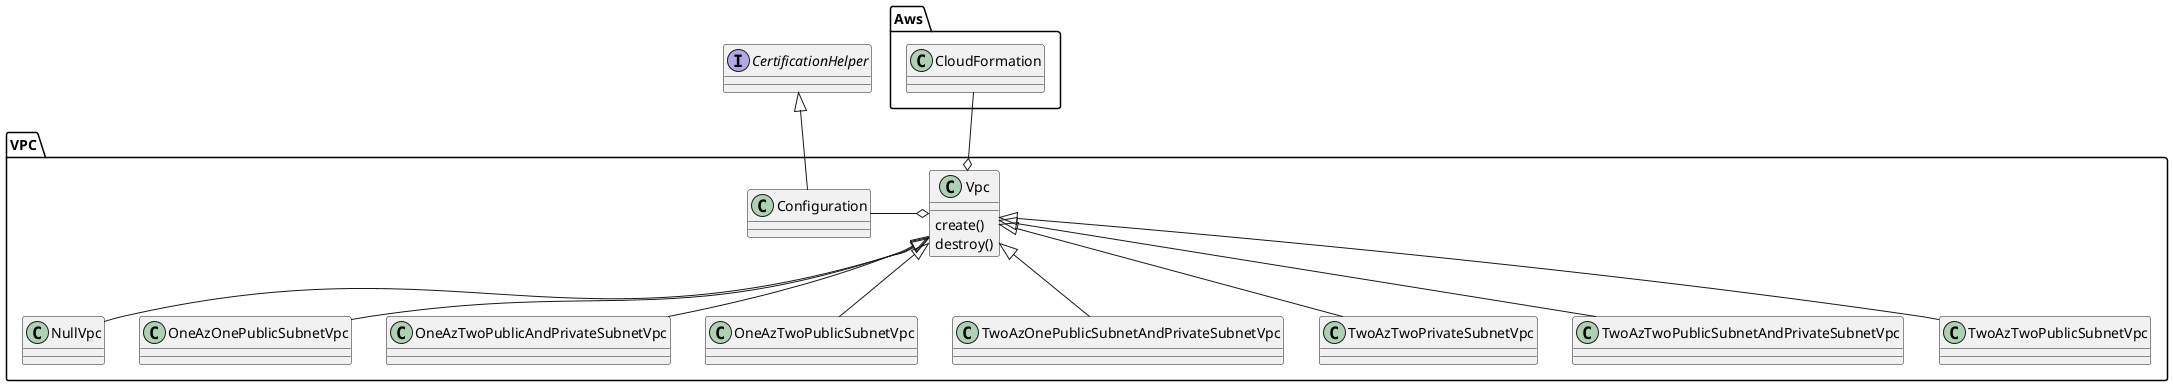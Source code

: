 @startuml

package Aws {
  class CloudFormation
}

Interface CertificationHelper

package VPC {
  class Vpc {
    create()
    destroy()
  }
  CertificationHelper <|-- Configuration
  Vpc o-u- CloudFormation
  Vpc o-l- Configuration
  Vpc <|-- NullVpc
  Vpc <|-- OneAzOnePublicSubnetVpc
  Vpc <|-- OneAzTwoPublicAndPrivateSubnetVpc
  Vpc <|-- OneAzTwoPublicSubnetVpc
  Vpc <|-- TwoAzOnePublicSubnetAndPrivateSubnetVpc
  Vpc <|-- TwoAzTwoPrivateSubnetVpc
  Vpc <|-- TwoAzTwoPublicSubnetAndPrivateSubnetVpc
  Vpc <|-- TwoAzTwoPublicSubnetVpc
}

@enduml